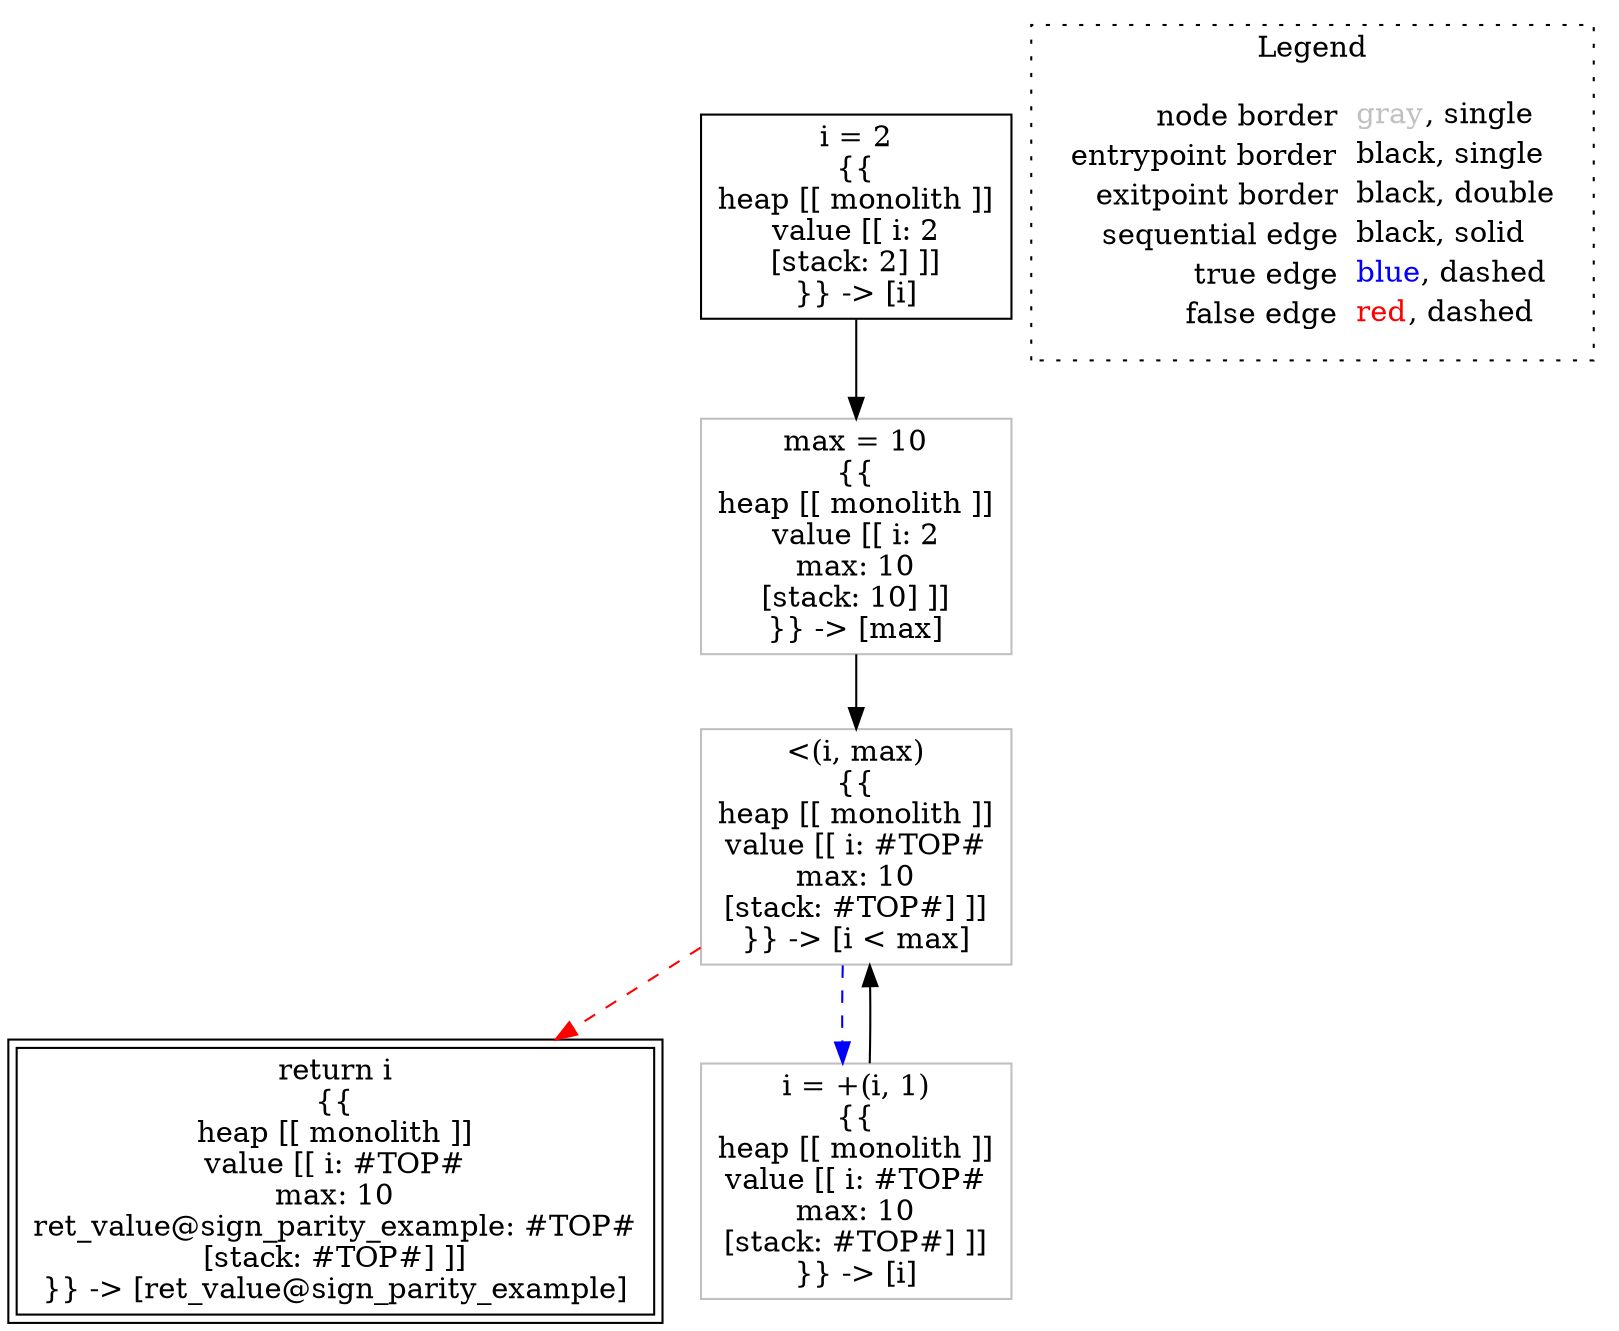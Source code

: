 digraph {
	"node0" [shape="rect",color="black",label=<i = 2<BR/>{{<BR/>heap [[ monolith ]]<BR/>value [[ i: 2<BR/>[stack: 2] ]]<BR/>}} -&gt; [i]>];
	"node1" [shape="rect",color="gray",label=<&lt;(i, max)<BR/>{{<BR/>heap [[ monolith ]]<BR/>value [[ i: #TOP#<BR/>max: 10<BR/>[stack: #TOP#] ]]<BR/>}} -&gt; [i &lt; max]>];
	"node2" [shape="rect",color="black",peripheries="2",label=<return i<BR/>{{<BR/>heap [[ monolith ]]<BR/>value [[ i: #TOP#<BR/>max: 10<BR/>ret_value@sign_parity_example: #TOP#<BR/>[stack: #TOP#] ]]<BR/>}} -&gt; [ret_value@sign_parity_example]>];
	"node3" [shape="rect",color="gray",label=<max = 10<BR/>{{<BR/>heap [[ monolith ]]<BR/>value [[ i: 2<BR/>max: 10<BR/>[stack: 10] ]]<BR/>}} -&gt; [max]>];
	"node4" [shape="rect",color="gray",label=<i = +(i, 1)<BR/>{{<BR/>heap [[ monolith ]]<BR/>value [[ i: #TOP#<BR/>max: 10<BR/>[stack: #TOP#] ]]<BR/>}} -&gt; [i]>];
	"node1" -> "node2" [color="red",style="dashed"];
	"node1" -> "node4" [color="blue",style="dashed"];
	"node0" -> "node3" [color="black"];
	"node3" -> "node1" [color="black"];
	"node4" -> "node1" [color="black"];
subgraph cluster_legend {
	label="Legend";
	style=dotted;
	node [shape=plaintext];
	"legend" [label=<<table border="0" cellpadding="2" cellspacing="0" cellborder="0"><tr><td align="right">node border&nbsp;</td><td align="left"><font color="gray">gray</font>, single</td></tr><tr><td align="right">entrypoint border&nbsp;</td><td align="left"><font color="black">black</font>, single</td></tr><tr><td align="right">exitpoint border&nbsp;</td><td align="left"><font color="black">black</font>, double</td></tr><tr><td align="right">sequential edge&nbsp;</td><td align="left"><font color="black">black</font>, solid</td></tr><tr><td align="right">true edge&nbsp;</td><td align="left"><font color="blue">blue</font>, dashed</td></tr><tr><td align="right">false edge&nbsp;</td><td align="left"><font color="red">red</font>, dashed</td></tr></table>>];
}

}
